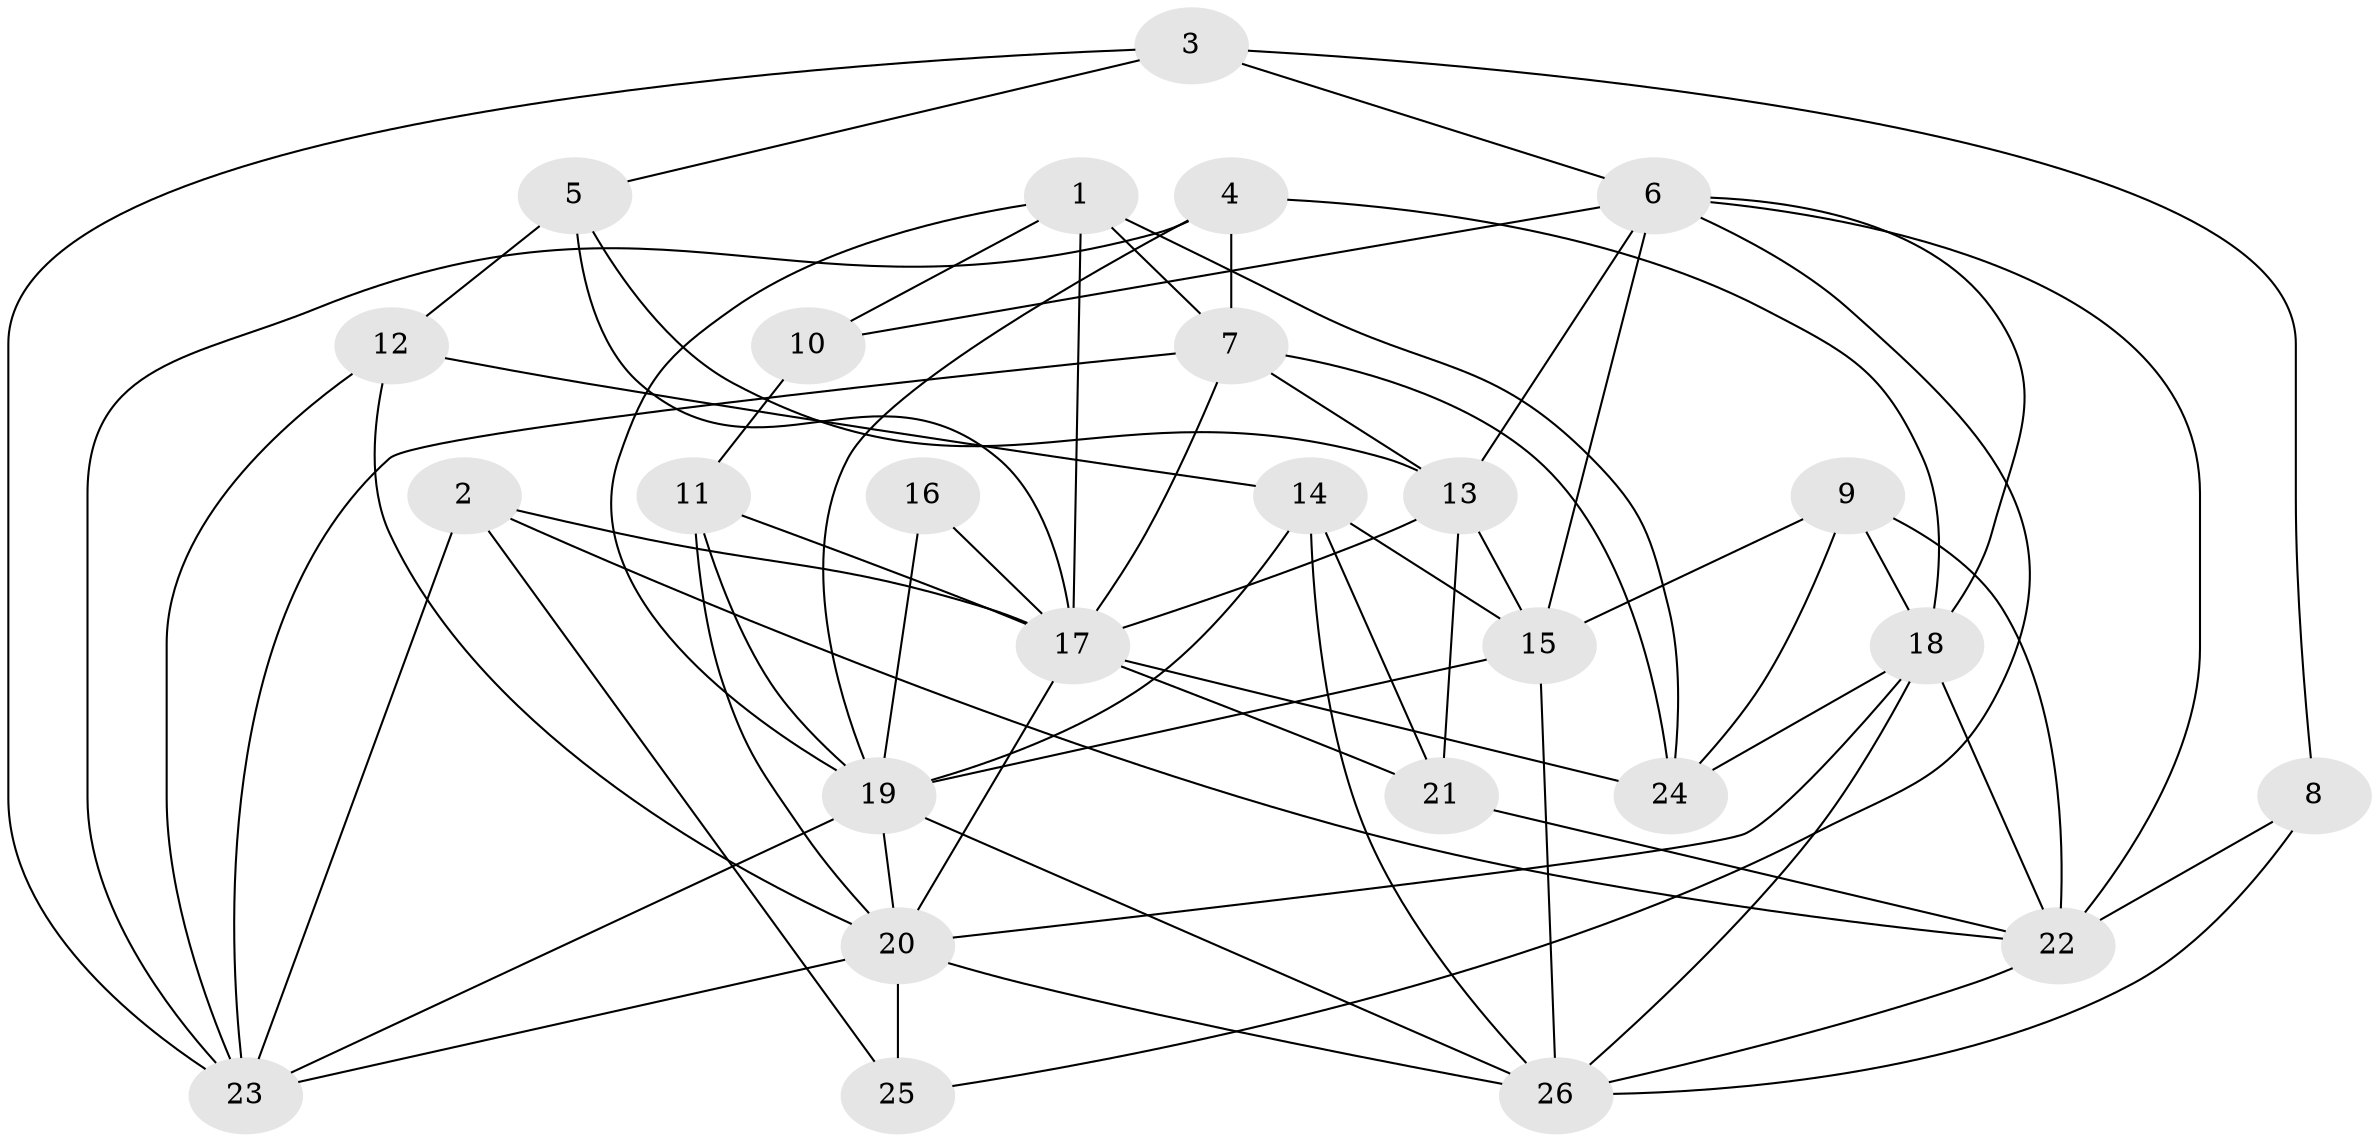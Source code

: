 // original degree distribution, {3: 0.2549019607843137, 5: 0.2549019607843137, 4: 0.21568627450980393, 2: 0.1568627450980392, 7: 0.0784313725490196, 6: 0.0392156862745098}
// Generated by graph-tools (version 1.1) at 2025/50/03/09/25 03:50:05]
// undirected, 26 vertices, 69 edges
graph export_dot {
graph [start="1"]
  node [color=gray90,style=filled];
  1;
  2;
  3;
  4;
  5;
  6;
  7;
  8;
  9;
  10;
  11;
  12;
  13;
  14;
  15;
  16;
  17;
  18;
  19;
  20;
  21;
  22;
  23;
  24;
  25;
  26;
  1 -- 7 [weight=1.0];
  1 -- 10 [weight=1.0];
  1 -- 17 [weight=1.0];
  1 -- 19 [weight=1.0];
  1 -- 24 [weight=1.0];
  2 -- 17 [weight=1.0];
  2 -- 22 [weight=1.0];
  2 -- 23 [weight=1.0];
  2 -- 25 [weight=1.0];
  3 -- 5 [weight=1.0];
  3 -- 6 [weight=1.0];
  3 -- 8 [weight=1.0];
  3 -- 23 [weight=1.0];
  4 -- 7 [weight=1.0];
  4 -- 18 [weight=1.0];
  4 -- 19 [weight=1.0];
  4 -- 23 [weight=1.0];
  5 -- 12 [weight=1.0];
  5 -- 13 [weight=1.0];
  5 -- 17 [weight=1.0];
  6 -- 10 [weight=1.0];
  6 -- 13 [weight=1.0];
  6 -- 15 [weight=1.0];
  6 -- 18 [weight=1.0];
  6 -- 22 [weight=1.0];
  6 -- 25 [weight=1.0];
  7 -- 13 [weight=1.0];
  7 -- 17 [weight=1.0];
  7 -- 23 [weight=2.0];
  7 -- 24 [weight=1.0];
  8 -- 22 [weight=1.0];
  8 -- 26 [weight=1.0];
  9 -- 15 [weight=1.0];
  9 -- 18 [weight=1.0];
  9 -- 22 [weight=1.0];
  9 -- 24 [weight=1.0];
  10 -- 11 [weight=1.0];
  11 -- 17 [weight=1.0];
  11 -- 19 [weight=1.0];
  11 -- 20 [weight=1.0];
  12 -- 14 [weight=1.0];
  12 -- 20 [weight=1.0];
  12 -- 23 [weight=1.0];
  13 -- 15 [weight=1.0];
  13 -- 17 [weight=1.0];
  13 -- 21 [weight=1.0];
  14 -- 15 [weight=1.0];
  14 -- 19 [weight=1.0];
  14 -- 21 [weight=1.0];
  14 -- 26 [weight=1.0];
  15 -- 19 [weight=1.0];
  15 -- 26 [weight=1.0];
  16 -- 17 [weight=1.0];
  16 -- 19 [weight=1.0];
  17 -- 20 [weight=1.0];
  17 -- 21 [weight=1.0];
  17 -- 24 [weight=1.0];
  18 -- 20 [weight=2.0];
  18 -- 22 [weight=1.0];
  18 -- 24 [weight=1.0];
  18 -- 26 [weight=1.0];
  19 -- 20 [weight=1.0];
  19 -- 23 [weight=1.0];
  19 -- 26 [weight=1.0];
  20 -- 23 [weight=1.0];
  20 -- 25 [weight=2.0];
  20 -- 26 [weight=1.0];
  21 -- 22 [weight=1.0];
  22 -- 26 [weight=1.0];
}
